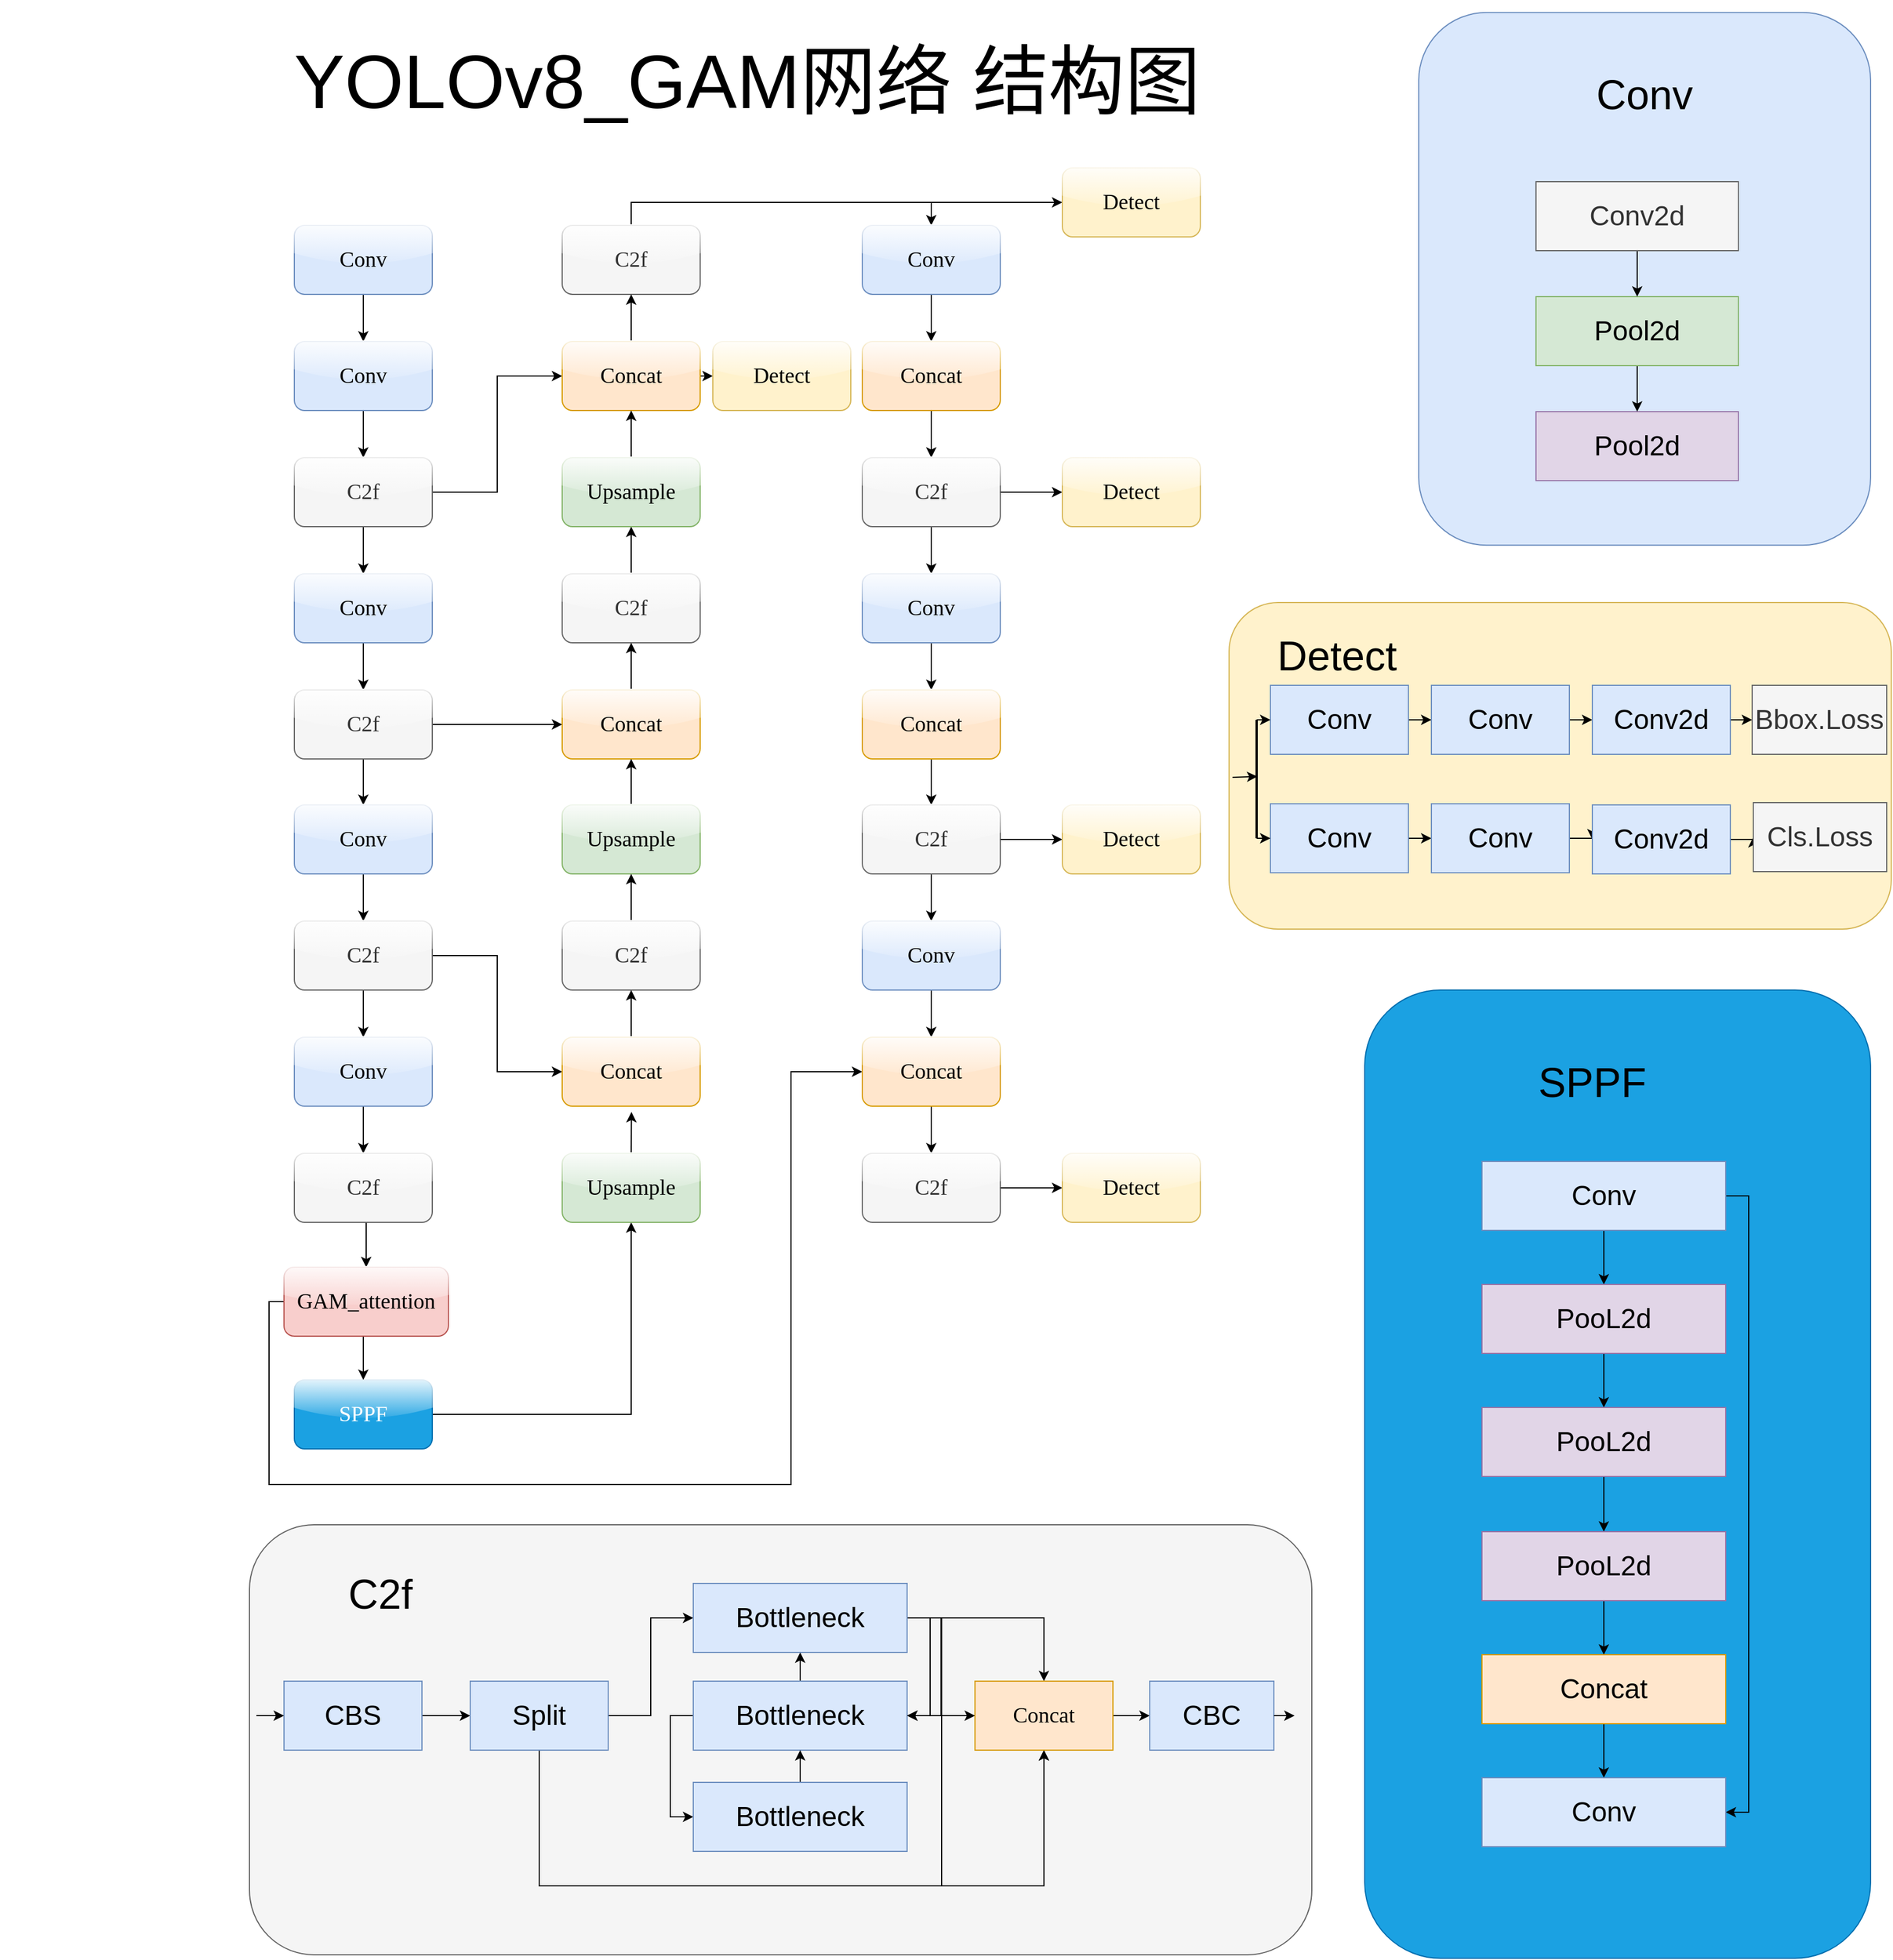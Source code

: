 <mxfile version="26.0.16">
  <diagram name="第 1 页" id="e7HlVfwk5nqW00gzPEb4">
    <mxGraphModel dx="1568" dy="2214" grid="0" gridSize="10" guides="1" tooltips="1" connect="1" arrows="1" fold="1" page="1" pageScale="1" pageWidth="3000" pageHeight="4000" math="0" shadow="0">
      <root>
        <mxCell id="0" />
        <mxCell id="1" parent="0" />
        <mxCell id="bVhOLgPDnl9ng7HYhSVx-61" style="edgeStyle=orthogonalEdgeStyle;rounded=0;orthogonalLoop=1;jettySize=auto;html=1;exitX=0.5;exitY=1;exitDx=0;exitDy=0;entryX=0.5;entryY=0;entryDx=0;entryDy=0;" parent="1" source="bVhOLgPDnl9ng7HYhSVx-1" target="bVhOLgPDnl9ng7HYhSVx-11" edge="1">
          <mxGeometry relative="1" as="geometry" />
        </mxCell>
        <mxCell id="bVhOLgPDnl9ng7HYhSVx-1" value="&lt;font face=&quot;Georgia&quot; style=&quot;font-size: 19px;&quot;&gt;Conv&lt;/font&gt;" style="rounded=1;whiteSpace=wrap;html=1;glass=1;fillColor=#dae8fc;strokeColor=#6c8ebf;" parent="1" vertex="1">
          <mxGeometry x="278" y="276" width="120" height="60" as="geometry" />
        </mxCell>
        <mxCell id="bVhOLgPDnl9ng7HYhSVx-62" style="edgeStyle=orthogonalEdgeStyle;rounded=0;orthogonalLoop=1;jettySize=auto;html=1;exitX=0.5;exitY=1;exitDx=0;exitDy=0;" parent="1" source="bVhOLgPDnl9ng7HYhSVx-11" target="bVhOLgPDnl9ng7HYhSVx-12" edge="1">
          <mxGeometry relative="1" as="geometry" />
        </mxCell>
        <mxCell id="bVhOLgPDnl9ng7HYhSVx-11" value="&lt;font face=&quot;Georgia&quot; style=&quot;font-size: 19px;&quot;&gt;Conv&lt;/font&gt;" style="rounded=1;whiteSpace=wrap;html=1;glass=1;fillColor=#dae8fc;strokeColor=#6c8ebf;" parent="1" vertex="1">
          <mxGeometry x="278" y="377" width="120" height="60" as="geometry" />
        </mxCell>
        <mxCell id="bVhOLgPDnl9ng7HYhSVx-63" style="edgeStyle=orthogonalEdgeStyle;rounded=0;orthogonalLoop=1;jettySize=auto;html=1;exitX=0.5;exitY=1;exitDx=0;exitDy=0;" parent="1" source="bVhOLgPDnl9ng7HYhSVx-12" target="bVhOLgPDnl9ng7HYhSVx-13" edge="1">
          <mxGeometry relative="1" as="geometry" />
        </mxCell>
        <mxCell id="bVhOLgPDnl9ng7HYhSVx-98" style="edgeStyle=orthogonalEdgeStyle;rounded=0;orthogonalLoop=1;jettySize=auto;html=1;exitX=1;exitY=0.5;exitDx=0;exitDy=0;entryX=0;entryY=0.5;entryDx=0;entryDy=0;" parent="1" source="bVhOLgPDnl9ng7HYhSVx-12" target="bVhOLgPDnl9ng7HYhSVx-40" edge="1">
          <mxGeometry relative="1" as="geometry" />
        </mxCell>
        <mxCell id="bVhOLgPDnl9ng7HYhSVx-12" value="&lt;font face=&quot;Verdana&quot;&gt;&lt;font style=&quot;font-size: 19px;&quot;&gt;C&lt;/font&gt;&lt;font style=&quot;font-size: 19px;&quot;&gt;2f&lt;/font&gt;&lt;/font&gt;" style="rounded=1;whiteSpace=wrap;html=1;glass=1;fillColor=#f5f5f5;fontColor=#333333;strokeColor=#666666;" parent="1" vertex="1">
          <mxGeometry x="278" y="478" width="120" height="60" as="geometry" />
        </mxCell>
        <mxCell id="bVhOLgPDnl9ng7HYhSVx-64" style="edgeStyle=orthogonalEdgeStyle;rounded=0;orthogonalLoop=1;jettySize=auto;html=1;exitX=0.5;exitY=1;exitDx=0;exitDy=0;" parent="1" source="bVhOLgPDnl9ng7HYhSVx-13" target="bVhOLgPDnl9ng7HYhSVx-14" edge="1">
          <mxGeometry relative="1" as="geometry" />
        </mxCell>
        <mxCell id="bVhOLgPDnl9ng7HYhSVx-13" value="&lt;font face=&quot;Georgia&quot; style=&quot;font-size: 19px;&quot;&gt;Conv&lt;/font&gt;" style="rounded=1;whiteSpace=wrap;html=1;glass=1;fillColor=#dae8fc;strokeColor=#6c8ebf;" parent="1" vertex="1">
          <mxGeometry x="278" y="579" width="120" height="60" as="geometry" />
        </mxCell>
        <mxCell id="bVhOLgPDnl9ng7HYhSVx-65" style="edgeStyle=orthogonalEdgeStyle;rounded=0;orthogonalLoop=1;jettySize=auto;html=1;exitX=0.5;exitY=1;exitDx=0;exitDy=0;entryX=0.5;entryY=0;entryDx=0;entryDy=0;" parent="1" source="bVhOLgPDnl9ng7HYhSVx-14" target="bVhOLgPDnl9ng7HYhSVx-15" edge="1">
          <mxGeometry relative="1" as="geometry" />
        </mxCell>
        <mxCell id="bVhOLgPDnl9ng7HYhSVx-97" style="edgeStyle=orthogonalEdgeStyle;rounded=0;orthogonalLoop=1;jettySize=auto;html=1;exitX=1;exitY=0.5;exitDx=0;exitDy=0;" parent="1" source="bVhOLgPDnl9ng7HYhSVx-14" target="bVhOLgPDnl9ng7HYhSVx-26" edge="1">
          <mxGeometry relative="1" as="geometry" />
        </mxCell>
        <mxCell id="bVhOLgPDnl9ng7HYhSVx-14" value="&lt;font face=&quot;Verdana&quot;&gt;&lt;font style=&quot;font-size: 19px;&quot;&gt;C&lt;/font&gt;&lt;font style=&quot;font-size: 19px;&quot;&gt;2f&lt;/font&gt;&lt;/font&gt;" style="rounded=1;whiteSpace=wrap;html=1;glass=1;fillColor=#f5f5f5;fontColor=#333333;strokeColor=#666666;" parent="1" vertex="1">
          <mxGeometry x="278" y="680" width="120" height="60" as="geometry" />
        </mxCell>
        <mxCell id="bVhOLgPDnl9ng7HYhSVx-66" style="edgeStyle=orthogonalEdgeStyle;rounded=0;orthogonalLoop=1;jettySize=auto;html=1;exitX=0.5;exitY=1;exitDx=0;exitDy=0;entryX=0.5;entryY=0;entryDx=0;entryDy=0;" parent="1" source="bVhOLgPDnl9ng7HYhSVx-15" target="bVhOLgPDnl9ng7HYhSVx-17" edge="1">
          <mxGeometry relative="1" as="geometry" />
        </mxCell>
        <mxCell id="bVhOLgPDnl9ng7HYhSVx-15" value="&lt;font face=&quot;Georgia&quot; style=&quot;font-size: 19px;&quot;&gt;Conv&lt;/font&gt;" style="rounded=1;whiteSpace=wrap;html=1;glass=1;fillColor=#dae8fc;strokeColor=#6c8ebf;" parent="1" vertex="1">
          <mxGeometry x="278" y="780" width="120" height="60" as="geometry" />
        </mxCell>
        <mxCell id="bVhOLgPDnl9ng7HYhSVx-67" style="edgeStyle=orthogonalEdgeStyle;rounded=0;orthogonalLoop=1;jettySize=auto;html=1;exitX=0.5;exitY=1;exitDx=0;exitDy=0;entryX=0.5;entryY=0;entryDx=0;entryDy=0;" parent="1" source="bVhOLgPDnl9ng7HYhSVx-17" target="bVhOLgPDnl9ng7HYhSVx-18" edge="1">
          <mxGeometry relative="1" as="geometry" />
        </mxCell>
        <mxCell id="bVhOLgPDnl9ng7HYhSVx-96" style="edgeStyle=orthogonalEdgeStyle;rounded=0;orthogonalLoop=1;jettySize=auto;html=1;exitX=1;exitY=0.5;exitDx=0;exitDy=0;entryX=0;entryY=0.5;entryDx=0;entryDy=0;" parent="1" source="bVhOLgPDnl9ng7HYhSVx-17" target="bVhOLgPDnl9ng7HYhSVx-34" edge="1">
          <mxGeometry relative="1" as="geometry" />
        </mxCell>
        <mxCell id="bVhOLgPDnl9ng7HYhSVx-17" value="&lt;font face=&quot;Verdana&quot;&gt;&lt;font style=&quot;font-size: 19px;&quot;&gt;C&lt;/font&gt;&lt;font style=&quot;font-size: 19px;&quot;&gt;2f&lt;/font&gt;&lt;/font&gt;" style="rounded=1;whiteSpace=wrap;html=1;glass=1;fillColor=#f5f5f5;fontColor=#333333;strokeColor=#666666;" parent="1" vertex="1">
          <mxGeometry x="278" y="881" width="120" height="60" as="geometry" />
        </mxCell>
        <mxCell id="bVhOLgPDnl9ng7HYhSVx-68" style="edgeStyle=orthogonalEdgeStyle;rounded=0;orthogonalLoop=1;jettySize=auto;html=1;exitX=0.5;exitY=1;exitDx=0;exitDy=0;" parent="1" source="bVhOLgPDnl9ng7HYhSVx-18" target="bVhOLgPDnl9ng7HYhSVx-19" edge="1">
          <mxGeometry relative="1" as="geometry" />
        </mxCell>
        <mxCell id="bVhOLgPDnl9ng7HYhSVx-18" value="&lt;font face=&quot;Georgia&quot; style=&quot;font-size: 19px;&quot;&gt;Conv&lt;/font&gt;" style="rounded=1;whiteSpace=wrap;html=1;glass=1;fillColor=#dae8fc;strokeColor=#6c8ebf;" parent="1" vertex="1">
          <mxGeometry x="278" y="982" width="120" height="60" as="geometry" />
        </mxCell>
        <mxCell id="bVhOLgPDnl9ng7HYhSVx-69" style="edgeStyle=orthogonalEdgeStyle;rounded=0;orthogonalLoop=1;jettySize=auto;html=1;exitX=0.5;exitY=1;exitDx=0;exitDy=0;entryX=0.5;entryY=0;entryDx=0;entryDy=0;" parent="1" source="bVhOLgPDnl9ng7HYhSVx-19" target="bVhOLgPDnl9ng7HYhSVx-24" edge="1">
          <mxGeometry relative="1" as="geometry" />
        </mxCell>
        <mxCell id="bVhOLgPDnl9ng7HYhSVx-19" value="&lt;font face=&quot;Verdana&quot;&gt;&lt;font style=&quot;font-size: 19px;&quot;&gt;C&lt;/font&gt;&lt;font style=&quot;font-size: 19px;&quot;&gt;2f&lt;/font&gt;&lt;/font&gt;" style="rounded=1;whiteSpace=wrap;html=1;glass=1;fillColor=#f5f5f5;fontColor=#333333;strokeColor=#666666;" parent="1" vertex="1">
          <mxGeometry x="278" y="1083" width="120" height="60" as="geometry" />
        </mxCell>
        <mxCell id="bVhOLgPDnl9ng7HYhSVx-107" style="edgeStyle=orthogonalEdgeStyle;rounded=0;orthogonalLoop=1;jettySize=auto;html=1;exitX=1;exitY=0.5;exitDx=0;exitDy=0;entryX=0.5;entryY=1;entryDx=0;entryDy=0;" parent="1" source="bVhOLgPDnl9ng7HYhSVx-22" target="bVhOLgPDnl9ng7HYhSVx-35" edge="1">
          <mxGeometry relative="1" as="geometry" />
        </mxCell>
        <mxCell id="bVhOLgPDnl9ng7HYhSVx-22" value="&lt;font face=&quot;Verdana&quot;&gt;&lt;span style=&quot;font-size: 19px;&quot;&gt;SPPF&lt;/span&gt;&lt;/font&gt;" style="rounded=1;whiteSpace=wrap;html=1;glass=1;fillColor=#1ba1e2;fontColor=#ffffff;strokeColor=#006EAF;" parent="1" vertex="1">
          <mxGeometry x="278" y="1280" width="120" height="60" as="geometry" />
        </mxCell>
        <mxCell id="bVhOLgPDnl9ng7HYhSVx-70" style="edgeStyle=orthogonalEdgeStyle;rounded=0;orthogonalLoop=1;jettySize=auto;html=1;exitX=0.5;exitY=1;exitDx=0;exitDy=0;entryX=0.5;entryY=0;entryDx=0;entryDy=0;" parent="1" source="bVhOLgPDnl9ng7HYhSVx-24" target="bVhOLgPDnl9ng7HYhSVx-22" edge="1">
          <mxGeometry relative="1" as="geometry" />
        </mxCell>
        <mxCell id="JF-655ieB3_sF5FmuAqK-5" style="edgeStyle=orthogonalEdgeStyle;rounded=0;orthogonalLoop=1;jettySize=auto;html=1;exitX=0;exitY=0.5;exitDx=0;exitDy=0;entryX=0;entryY=0.5;entryDx=0;entryDy=0;" edge="1" parent="1" source="bVhOLgPDnl9ng7HYhSVx-24" target="bVhOLgPDnl9ng7HYhSVx-53">
          <mxGeometry relative="1" as="geometry">
            <Array as="points">
              <mxPoint x="256" y="1212" />
              <mxPoint x="256" y="1371" />
              <mxPoint x="710" y="1371" />
              <mxPoint x="710" y="1012" />
            </Array>
          </mxGeometry>
        </mxCell>
        <mxCell id="bVhOLgPDnl9ng7HYhSVx-24" value="&lt;font face=&quot;Verdana&quot;&gt;&lt;span style=&quot;font-size: 19px;&quot;&gt;GAM_attention&lt;/span&gt;&lt;/font&gt;" style="rounded=1;whiteSpace=wrap;html=1;glass=1;fillColor=#f8cecc;strokeColor=#b85450;" parent="1" vertex="1">
          <mxGeometry x="269" y="1182" width="143" height="60" as="geometry" />
        </mxCell>
        <mxCell id="bVhOLgPDnl9ng7HYhSVx-76" style="edgeStyle=orthogonalEdgeStyle;rounded=0;orthogonalLoop=1;jettySize=auto;html=1;exitX=0.5;exitY=0;exitDx=0;exitDy=0;" parent="1" source="bVhOLgPDnl9ng7HYhSVx-25" target="bVhOLgPDnl9ng7HYhSVx-41" edge="1">
          <mxGeometry relative="1" as="geometry" />
        </mxCell>
        <mxCell id="bVhOLgPDnl9ng7HYhSVx-25" value="&lt;font face=&quot;Verdana&quot;&gt;&lt;font style=&quot;font-size: 19px;&quot;&gt;C&lt;/font&gt;&lt;font style=&quot;font-size: 19px;&quot;&gt;2f&lt;/font&gt;&lt;/font&gt;" style="rounded=1;whiteSpace=wrap;html=1;glass=1;fillColor=#f5f5f5;fontColor=#333333;strokeColor=#666666;flipH=1;" parent="1" vertex="1">
          <mxGeometry x="511" y="579" width="120" height="60" as="geometry" />
        </mxCell>
        <mxCell id="bVhOLgPDnl9ng7HYhSVx-75" style="edgeStyle=orthogonalEdgeStyle;rounded=0;orthogonalLoop=1;jettySize=auto;html=1;exitX=0.5;exitY=0;exitDx=0;exitDy=0;entryX=0.5;entryY=1;entryDx=0;entryDy=0;" parent="1" source="bVhOLgPDnl9ng7HYhSVx-26" target="bVhOLgPDnl9ng7HYhSVx-25" edge="1">
          <mxGeometry relative="1" as="geometry" />
        </mxCell>
        <mxCell id="bVhOLgPDnl9ng7HYhSVx-26" value="&lt;font face=&quot;Verdana&quot;&gt;&lt;span style=&quot;font-size: 19px;&quot;&gt;Concat&lt;/span&gt;&lt;/font&gt;" style="rounded=1;whiteSpace=wrap;html=1;glass=1;fillColor=#ffe6cc;strokeColor=#d79b00;flipH=1;" parent="1" vertex="1">
          <mxGeometry x="511" y="680" width="120" height="60" as="geometry" />
        </mxCell>
        <mxCell id="bVhOLgPDnl9ng7HYhSVx-74" style="edgeStyle=orthogonalEdgeStyle;rounded=0;orthogonalLoop=1;jettySize=auto;html=1;exitX=0.5;exitY=0;exitDx=0;exitDy=0;entryX=0.5;entryY=1;entryDx=0;entryDy=0;" parent="1" source="bVhOLgPDnl9ng7HYhSVx-32" target="bVhOLgPDnl9ng7HYhSVx-26" edge="1">
          <mxGeometry relative="1" as="geometry" />
        </mxCell>
        <mxCell id="bVhOLgPDnl9ng7HYhSVx-32" value="&lt;font face=&quot;Verdana&quot;&gt;&lt;span style=&quot;font-size: 19px;&quot;&gt;Upsample&lt;/span&gt;&lt;/font&gt;" style="rounded=1;whiteSpace=wrap;html=1;glass=1;fillColor=#d5e8d4;strokeColor=#82b366;flipH=1;" parent="1" vertex="1">
          <mxGeometry x="511" y="780" width="120" height="60" as="geometry" />
        </mxCell>
        <mxCell id="bVhOLgPDnl9ng7HYhSVx-73" style="edgeStyle=orthogonalEdgeStyle;rounded=0;orthogonalLoop=1;jettySize=auto;html=1;exitX=0.5;exitY=0;exitDx=0;exitDy=0;entryX=0.5;entryY=1;entryDx=0;entryDy=0;" parent="1" source="bVhOLgPDnl9ng7HYhSVx-33" target="bVhOLgPDnl9ng7HYhSVx-32" edge="1">
          <mxGeometry relative="1" as="geometry" />
        </mxCell>
        <mxCell id="bVhOLgPDnl9ng7HYhSVx-33" value="&lt;font face=&quot;Verdana&quot;&gt;&lt;font style=&quot;font-size: 19px;&quot;&gt;C&lt;/font&gt;&lt;font style=&quot;font-size: 19px;&quot;&gt;2f&lt;/font&gt;&lt;/font&gt;" style="rounded=1;whiteSpace=wrap;html=1;glass=1;fillColor=#f5f5f5;fontColor=#333333;strokeColor=#666666;flipH=1;" parent="1" vertex="1">
          <mxGeometry x="511" y="881" width="120" height="60" as="geometry" />
        </mxCell>
        <mxCell id="bVhOLgPDnl9ng7HYhSVx-72" style="edgeStyle=orthogonalEdgeStyle;rounded=0;orthogonalLoop=1;jettySize=auto;html=1;exitX=0.5;exitY=0;exitDx=0;exitDy=0;entryX=0.5;entryY=1;entryDx=0;entryDy=0;" parent="1" source="bVhOLgPDnl9ng7HYhSVx-34" target="bVhOLgPDnl9ng7HYhSVx-33" edge="1">
          <mxGeometry relative="1" as="geometry" />
        </mxCell>
        <mxCell id="bVhOLgPDnl9ng7HYhSVx-34" value="&lt;font face=&quot;Verdana&quot;&gt;&lt;span style=&quot;font-size: 19px;&quot;&gt;Concat&lt;/span&gt;&lt;/font&gt;" style="rounded=1;whiteSpace=wrap;html=1;glass=1;fillColor=#ffe6cc;strokeColor=#d79b00;flipH=1;" parent="1" vertex="1">
          <mxGeometry x="511" y="982" width="120" height="60" as="geometry" />
        </mxCell>
        <mxCell id="bVhOLgPDnl9ng7HYhSVx-71" style="edgeStyle=orthogonalEdgeStyle;rounded=0;orthogonalLoop=1;jettySize=auto;html=1;exitX=0.5;exitY=0;exitDx=0;exitDy=0;" parent="1" source="bVhOLgPDnl9ng7HYhSVx-35" edge="1">
          <mxGeometry relative="1" as="geometry">
            <mxPoint x="571.25" y="1047" as="targetPoint" />
          </mxGeometry>
        </mxCell>
        <mxCell id="bVhOLgPDnl9ng7HYhSVx-35" value="&lt;font face=&quot;Verdana&quot;&gt;&lt;span style=&quot;font-size: 19px;&quot;&gt;Upsample&lt;/span&gt;&lt;/font&gt;" style="rounded=1;whiteSpace=wrap;html=1;glass=1;fillColor=#d5e8d4;strokeColor=#82b366;flipH=1;" parent="1" vertex="1">
          <mxGeometry x="511" y="1083" width="120" height="60" as="geometry" />
        </mxCell>
        <mxCell id="bVhOLgPDnl9ng7HYhSVx-92" style="edgeStyle=orthogonalEdgeStyle;rounded=0;orthogonalLoop=1;jettySize=auto;html=1;exitX=0.5;exitY=0;exitDx=0;exitDy=0;entryX=0.5;entryY=0;entryDx=0;entryDy=0;" parent="1" source="bVhOLgPDnl9ng7HYhSVx-39" target="bVhOLgPDnl9ng7HYhSVx-46" edge="1">
          <mxGeometry relative="1" as="geometry" />
        </mxCell>
        <mxCell id="bVhOLgPDnl9ng7HYhSVx-137" style="edgeStyle=orthogonalEdgeStyle;rounded=0;orthogonalLoop=1;jettySize=auto;html=1;exitX=0.5;exitY=0;exitDx=0;exitDy=0;entryX=0;entryY=0.5;entryDx=0;entryDy=0;" parent="1" source="bVhOLgPDnl9ng7HYhSVx-39" target="bVhOLgPDnl9ng7HYhSVx-136" edge="1">
          <mxGeometry relative="1" as="geometry" />
        </mxCell>
        <mxCell id="bVhOLgPDnl9ng7HYhSVx-39" value="&lt;font face=&quot;Verdana&quot;&gt;&lt;font style=&quot;font-size: 19px;&quot;&gt;C&lt;/font&gt;&lt;font style=&quot;font-size: 19px;&quot;&gt;2f&lt;/font&gt;&lt;/font&gt;" style="rounded=1;whiteSpace=wrap;html=1;glass=1;fillColor=#f5f5f5;fontColor=#333333;strokeColor=#666666;flipH=1;" parent="1" vertex="1">
          <mxGeometry x="511" y="276" width="120" height="60" as="geometry" />
        </mxCell>
        <mxCell id="bVhOLgPDnl9ng7HYhSVx-78" style="edgeStyle=orthogonalEdgeStyle;rounded=0;orthogonalLoop=1;jettySize=auto;html=1;exitX=0.5;exitY=0;exitDx=0;exitDy=0;entryX=0.5;entryY=1;entryDx=0;entryDy=0;" parent="1" source="bVhOLgPDnl9ng7HYhSVx-40" target="bVhOLgPDnl9ng7HYhSVx-39" edge="1">
          <mxGeometry relative="1" as="geometry" />
        </mxCell>
        <mxCell id="bVhOLgPDnl9ng7HYhSVx-129" style="edgeStyle=orthogonalEdgeStyle;rounded=0;orthogonalLoop=1;jettySize=auto;html=1;exitX=1;exitY=0.5;exitDx=0;exitDy=0;entryX=0;entryY=0.5;entryDx=0;entryDy=0;" parent="1" source="bVhOLgPDnl9ng7HYhSVx-40" target="bVhOLgPDnl9ng7HYhSVx-125" edge="1">
          <mxGeometry relative="1" as="geometry" />
        </mxCell>
        <mxCell id="bVhOLgPDnl9ng7HYhSVx-40" value="&lt;font face=&quot;Verdana&quot;&gt;&lt;span style=&quot;font-size: 19px;&quot;&gt;Concat&lt;/span&gt;&lt;/font&gt;" style="rounded=1;whiteSpace=wrap;html=1;glass=1;fillColor=#ffe6cc;strokeColor=#d79b00;flipH=1;" parent="1" vertex="1">
          <mxGeometry x="511" y="377" width="120" height="60" as="geometry" />
        </mxCell>
        <mxCell id="bVhOLgPDnl9ng7HYhSVx-77" style="edgeStyle=orthogonalEdgeStyle;rounded=0;orthogonalLoop=1;jettySize=auto;html=1;exitX=0.5;exitY=0;exitDx=0;exitDy=0;entryX=0.5;entryY=1;entryDx=0;entryDy=0;" parent="1" source="bVhOLgPDnl9ng7HYhSVx-41" target="bVhOLgPDnl9ng7HYhSVx-40" edge="1">
          <mxGeometry relative="1" as="geometry" />
        </mxCell>
        <mxCell id="bVhOLgPDnl9ng7HYhSVx-41" value="&lt;font face=&quot;Verdana&quot;&gt;&lt;span style=&quot;font-size: 19px;&quot;&gt;Upsample&lt;/span&gt;&lt;/font&gt;" style="rounded=1;whiteSpace=wrap;html=1;glass=1;fillColor=#d5e8d4;strokeColor=#82b366;flipH=1;" parent="1" vertex="1">
          <mxGeometry x="511" y="478" width="120" height="60" as="geometry" />
        </mxCell>
        <mxCell id="bVhOLgPDnl9ng7HYhSVx-79" style="edgeStyle=orthogonalEdgeStyle;rounded=0;orthogonalLoop=1;jettySize=auto;html=1;exitX=0.5;exitY=1;exitDx=0;exitDy=0;entryX=0.5;entryY=0;entryDx=0;entryDy=0;" parent="1" source="bVhOLgPDnl9ng7HYhSVx-46" target="bVhOLgPDnl9ng7HYhSVx-47" edge="1">
          <mxGeometry relative="1" as="geometry" />
        </mxCell>
        <mxCell id="bVhOLgPDnl9ng7HYhSVx-46" value="&lt;font face=&quot;Georgia&quot; style=&quot;font-size: 19px;&quot;&gt;Conv&lt;/font&gt;" style="rounded=1;whiteSpace=wrap;html=1;glass=1;fillColor=#dae8fc;strokeColor=#6c8ebf;" parent="1" vertex="1">
          <mxGeometry x="772" y="276" width="120" height="60" as="geometry" />
        </mxCell>
        <mxCell id="bVhOLgPDnl9ng7HYhSVx-80" style="edgeStyle=orthogonalEdgeStyle;rounded=0;orthogonalLoop=1;jettySize=auto;html=1;exitX=0.5;exitY=1;exitDx=0;exitDy=0;entryX=0.5;entryY=0;entryDx=0;entryDy=0;" parent="1" source="bVhOLgPDnl9ng7HYhSVx-47" target="bVhOLgPDnl9ng7HYhSVx-48" edge="1">
          <mxGeometry relative="1" as="geometry" />
        </mxCell>
        <mxCell id="bVhOLgPDnl9ng7HYhSVx-47" value="&lt;font face=&quot;Verdana&quot;&gt;&lt;span style=&quot;font-size: 19px;&quot;&gt;Concat&lt;/span&gt;&lt;/font&gt;" style="rounded=1;whiteSpace=wrap;html=1;glass=1;fillColor=#ffe6cc;strokeColor=#d79b00;" parent="1" vertex="1">
          <mxGeometry x="772" y="377" width="120" height="60" as="geometry" />
        </mxCell>
        <mxCell id="bVhOLgPDnl9ng7HYhSVx-81" style="edgeStyle=orthogonalEdgeStyle;rounded=0;orthogonalLoop=1;jettySize=auto;html=1;exitX=0.5;exitY=1;exitDx=0;exitDy=0;entryX=0.5;entryY=0;entryDx=0;entryDy=0;" parent="1" source="bVhOLgPDnl9ng7HYhSVx-48" target="bVhOLgPDnl9ng7HYhSVx-49" edge="1">
          <mxGeometry relative="1" as="geometry" />
        </mxCell>
        <mxCell id="bVhOLgPDnl9ng7HYhSVx-130" style="edgeStyle=orthogonalEdgeStyle;rounded=0;orthogonalLoop=1;jettySize=auto;html=1;exitX=1;exitY=0.5;exitDx=0;exitDy=0;entryX=0;entryY=0.5;entryDx=0;entryDy=0;" parent="1" source="bVhOLgPDnl9ng7HYhSVx-48" target="bVhOLgPDnl9ng7HYhSVx-126" edge="1">
          <mxGeometry relative="1" as="geometry" />
        </mxCell>
        <mxCell id="bVhOLgPDnl9ng7HYhSVx-48" value="&lt;font face=&quot;Verdana&quot;&gt;&lt;font style=&quot;font-size: 19px;&quot;&gt;C&lt;/font&gt;&lt;font style=&quot;font-size: 19px;&quot;&gt;2f&lt;/font&gt;&lt;/font&gt;" style="rounded=1;whiteSpace=wrap;html=1;glass=1;fillColor=#f5f5f5;fontColor=#333333;strokeColor=#666666;" parent="1" vertex="1">
          <mxGeometry x="772" y="478" width="120" height="60" as="geometry" />
        </mxCell>
        <mxCell id="bVhOLgPDnl9ng7HYhSVx-82" style="edgeStyle=orthogonalEdgeStyle;rounded=0;orthogonalLoop=1;jettySize=auto;html=1;exitX=0.5;exitY=1;exitDx=0;exitDy=0;entryX=0.5;entryY=0;entryDx=0;entryDy=0;" parent="1" source="bVhOLgPDnl9ng7HYhSVx-49" target="bVhOLgPDnl9ng7HYhSVx-50" edge="1">
          <mxGeometry relative="1" as="geometry" />
        </mxCell>
        <mxCell id="bVhOLgPDnl9ng7HYhSVx-49" value="&lt;font face=&quot;Georgia&quot; style=&quot;font-size: 19px;&quot;&gt;Conv&lt;/font&gt;" style="rounded=1;whiteSpace=wrap;html=1;glass=1;fillColor=#dae8fc;strokeColor=#6c8ebf;" parent="1" vertex="1">
          <mxGeometry x="772" y="579" width="120" height="60" as="geometry" />
        </mxCell>
        <mxCell id="bVhOLgPDnl9ng7HYhSVx-83" style="edgeStyle=orthogonalEdgeStyle;rounded=0;orthogonalLoop=1;jettySize=auto;html=1;exitX=0.5;exitY=1;exitDx=0;exitDy=0;entryX=0.5;entryY=0;entryDx=0;entryDy=0;" parent="1" source="bVhOLgPDnl9ng7HYhSVx-50" target="bVhOLgPDnl9ng7HYhSVx-51" edge="1">
          <mxGeometry relative="1" as="geometry" />
        </mxCell>
        <mxCell id="bVhOLgPDnl9ng7HYhSVx-50" value="&lt;font face=&quot;Verdana&quot;&gt;&lt;span style=&quot;font-size: 19px;&quot;&gt;Concat&lt;/span&gt;&lt;/font&gt;" style="rounded=1;whiteSpace=wrap;html=1;glass=1;fillColor=#ffe6cc;strokeColor=#d79b00;" parent="1" vertex="1">
          <mxGeometry x="772" y="680" width="120" height="60" as="geometry" />
        </mxCell>
        <mxCell id="bVhOLgPDnl9ng7HYhSVx-84" style="edgeStyle=orthogonalEdgeStyle;rounded=0;orthogonalLoop=1;jettySize=auto;html=1;exitX=0.5;exitY=1;exitDx=0;exitDy=0;entryX=0.5;entryY=0;entryDx=0;entryDy=0;" parent="1" source="bVhOLgPDnl9ng7HYhSVx-51" target="bVhOLgPDnl9ng7HYhSVx-52" edge="1">
          <mxGeometry relative="1" as="geometry" />
        </mxCell>
        <mxCell id="bVhOLgPDnl9ng7HYhSVx-131" style="edgeStyle=orthogonalEdgeStyle;rounded=0;orthogonalLoop=1;jettySize=auto;html=1;exitX=1;exitY=0.5;exitDx=0;exitDy=0;entryX=0;entryY=0.5;entryDx=0;entryDy=0;" parent="1" source="bVhOLgPDnl9ng7HYhSVx-51" target="bVhOLgPDnl9ng7HYhSVx-127" edge="1">
          <mxGeometry relative="1" as="geometry" />
        </mxCell>
        <mxCell id="bVhOLgPDnl9ng7HYhSVx-51" value="&lt;font face=&quot;Verdana&quot;&gt;&lt;font style=&quot;font-size: 19px;&quot;&gt;C&lt;/font&gt;&lt;font style=&quot;font-size: 19px;&quot;&gt;2f&lt;/font&gt;&lt;/font&gt;" style="rounded=1;whiteSpace=wrap;html=1;glass=1;fillColor=#f5f5f5;fontColor=#333333;strokeColor=#666666;" parent="1" vertex="1">
          <mxGeometry x="772" y="780" width="120" height="60" as="geometry" />
        </mxCell>
        <mxCell id="bVhOLgPDnl9ng7HYhSVx-85" style="edgeStyle=orthogonalEdgeStyle;rounded=0;orthogonalLoop=1;jettySize=auto;html=1;exitX=0.5;exitY=1;exitDx=0;exitDy=0;entryX=0.5;entryY=0;entryDx=0;entryDy=0;" parent="1" source="bVhOLgPDnl9ng7HYhSVx-52" target="bVhOLgPDnl9ng7HYhSVx-53" edge="1">
          <mxGeometry relative="1" as="geometry" />
        </mxCell>
        <mxCell id="bVhOLgPDnl9ng7HYhSVx-52" value="&lt;font face=&quot;Georgia&quot; style=&quot;font-size: 19px;&quot;&gt;Conv&lt;/font&gt;" style="rounded=1;whiteSpace=wrap;html=1;glass=1;fillColor=#dae8fc;strokeColor=#6c8ebf;" parent="1" vertex="1">
          <mxGeometry x="772" y="881" width="120" height="60" as="geometry" />
        </mxCell>
        <mxCell id="bVhOLgPDnl9ng7HYhSVx-86" style="edgeStyle=orthogonalEdgeStyle;rounded=0;orthogonalLoop=1;jettySize=auto;html=1;exitX=0.5;exitY=1;exitDx=0;exitDy=0;entryX=0.5;entryY=0;entryDx=0;entryDy=0;" parent="1" source="bVhOLgPDnl9ng7HYhSVx-53" target="bVhOLgPDnl9ng7HYhSVx-54" edge="1">
          <mxGeometry relative="1" as="geometry" />
        </mxCell>
        <mxCell id="bVhOLgPDnl9ng7HYhSVx-53" value="&lt;font face=&quot;Verdana&quot;&gt;&lt;span style=&quot;font-size: 19px;&quot;&gt;Concat&lt;/span&gt;&lt;/font&gt;" style="rounded=1;whiteSpace=wrap;html=1;glass=1;fillColor=#ffe6cc;strokeColor=#d79b00;" parent="1" vertex="1">
          <mxGeometry x="772" y="982" width="120" height="60" as="geometry" />
        </mxCell>
        <mxCell id="bVhOLgPDnl9ng7HYhSVx-132" style="edgeStyle=orthogonalEdgeStyle;rounded=0;orthogonalLoop=1;jettySize=auto;html=1;exitX=1;exitY=0.5;exitDx=0;exitDy=0;entryX=0;entryY=0.5;entryDx=0;entryDy=0;" parent="1" source="bVhOLgPDnl9ng7HYhSVx-54" target="bVhOLgPDnl9ng7HYhSVx-128" edge="1">
          <mxGeometry relative="1" as="geometry" />
        </mxCell>
        <mxCell id="bVhOLgPDnl9ng7HYhSVx-54" value="&lt;font face=&quot;Verdana&quot;&gt;&lt;font style=&quot;font-size: 19px;&quot;&gt;C&lt;/font&gt;&lt;font style=&quot;font-size: 19px;&quot;&gt;2f&lt;/font&gt;&lt;/font&gt;" style="rounded=1;whiteSpace=wrap;html=1;glass=1;fillColor=#f5f5f5;fontColor=#333333;strokeColor=#666666;" parent="1" vertex="1">
          <mxGeometry x="772" y="1083" width="120" height="60" as="geometry" />
        </mxCell>
        <mxCell id="bVhOLgPDnl9ng7HYhSVx-125" value="&lt;font face=&quot;Georgia&quot;&gt;&lt;span style=&quot;font-size: 19px;&quot;&gt;Detect&lt;/span&gt;&lt;/font&gt;" style="rounded=1;whiteSpace=wrap;html=1;glass=1;fillColor=#fff2cc;strokeColor=#d6b656;" parent="1" vertex="1">
          <mxGeometry x="642.0" y="377" width="120" height="60" as="geometry" />
        </mxCell>
        <mxCell id="bVhOLgPDnl9ng7HYhSVx-126" value="&lt;font face=&quot;Georgia&quot;&gt;&lt;span style=&quot;font-size: 19px;&quot;&gt;Detect&lt;/span&gt;&lt;/font&gt;" style="rounded=1;whiteSpace=wrap;html=1;glass=1;fillColor=#fff2cc;strokeColor=#d6b656;" parent="1" vertex="1">
          <mxGeometry x="946.0" y="478" width="120" height="60" as="geometry" />
        </mxCell>
        <mxCell id="bVhOLgPDnl9ng7HYhSVx-127" value="&lt;font face=&quot;Georgia&quot;&gt;&lt;span style=&quot;font-size: 19px;&quot;&gt;Detect&lt;/span&gt;&lt;/font&gt;" style="rounded=1;whiteSpace=wrap;html=1;glass=1;fillColor=#fff2cc;strokeColor=#d6b656;" parent="1" vertex="1">
          <mxGeometry x="946.0" y="780" width="120" height="60" as="geometry" />
        </mxCell>
        <mxCell id="bVhOLgPDnl9ng7HYhSVx-128" value="&lt;font face=&quot;Georgia&quot;&gt;&lt;span style=&quot;font-size: 19px;&quot;&gt;Detect&lt;/span&gt;&lt;/font&gt;" style="rounded=1;whiteSpace=wrap;html=1;glass=1;fillColor=#fff2cc;strokeColor=#d6b656;" parent="1" vertex="1">
          <mxGeometry x="946.0" y="1083" width="120" height="60" as="geometry" />
        </mxCell>
        <mxCell id="bVhOLgPDnl9ng7HYhSVx-136" value="&lt;font face=&quot;Georgia&quot;&gt;&lt;span style=&quot;font-size: 19px;&quot;&gt;Detect&lt;/span&gt;&lt;/font&gt;" style="rounded=1;whiteSpace=wrap;html=1;glass=1;fillColor=#fff2cc;strokeColor=#d6b656;" parent="1" vertex="1">
          <mxGeometry x="946.0" y="226" width="120" height="60" as="geometry" />
        </mxCell>
        <mxCell id="bVhOLgPDnl9ng7HYhSVx-139" value="" style="rounded=1;whiteSpace=wrap;html=1;fillColor=#f5f5f5;fontColor=#333333;strokeColor=#666666;" parent="1" vertex="1">
          <mxGeometry x="239" y="1406" width="924" height="374" as="geometry" />
        </mxCell>
        <mxCell id="bVhOLgPDnl9ng7HYhSVx-151" style="edgeStyle=orthogonalEdgeStyle;rounded=0;orthogonalLoop=1;jettySize=auto;html=1;exitX=1;exitY=0.5;exitDx=0;exitDy=0;entryX=0;entryY=0.5;entryDx=0;entryDy=0;" parent="1" source="bVhOLgPDnl9ng7HYhSVx-140" target="bVhOLgPDnl9ng7HYhSVx-141" edge="1">
          <mxGeometry relative="1" as="geometry" />
        </mxCell>
        <mxCell id="bVhOLgPDnl9ng7HYhSVx-140" value="&lt;font style=&quot;font-size: 24px;&quot;&gt;CBS&lt;/font&gt;" style="rounded=0;whiteSpace=wrap;html=1;fillColor=#dae8fc;strokeColor=#6c8ebf;" parent="1" vertex="1">
          <mxGeometry x="269" y="1542" width="120" height="60" as="geometry" />
        </mxCell>
        <mxCell id="bVhOLgPDnl9ng7HYhSVx-152" style="edgeStyle=orthogonalEdgeStyle;rounded=0;orthogonalLoop=1;jettySize=auto;html=1;exitX=0.5;exitY=1;exitDx=0;exitDy=0;entryX=0.5;entryY=1;entryDx=0;entryDy=0;" parent="1" source="bVhOLgPDnl9ng7HYhSVx-141" target="bVhOLgPDnl9ng7HYhSVx-147" edge="1">
          <mxGeometry relative="1" as="geometry">
            <Array as="points">
              <mxPoint x="491" y="1720" />
              <mxPoint x="930" y="1720" />
            </Array>
          </mxGeometry>
        </mxCell>
        <mxCell id="bVhOLgPDnl9ng7HYhSVx-154" style="edgeStyle=orthogonalEdgeStyle;rounded=0;orthogonalLoop=1;jettySize=auto;html=1;exitX=1;exitY=0.5;exitDx=0;exitDy=0;entryX=0;entryY=0.5;entryDx=0;entryDy=0;" parent="1" source="bVhOLgPDnl9ng7HYhSVx-141" target="bVhOLgPDnl9ng7HYhSVx-143" edge="1">
          <mxGeometry relative="1" as="geometry" />
        </mxCell>
        <mxCell id="bVhOLgPDnl9ng7HYhSVx-141" value="&lt;font style=&quot;font-size: 24px;&quot;&gt;Split&lt;/font&gt;" style="rounded=0;whiteSpace=wrap;html=1;fillColor=#dae8fc;strokeColor=#6c8ebf;" parent="1" vertex="1">
          <mxGeometry x="431" y="1542" width="120" height="60" as="geometry" />
        </mxCell>
        <mxCell id="bVhOLgPDnl9ng7HYhSVx-155" style="edgeStyle=orthogonalEdgeStyle;rounded=0;orthogonalLoop=1;jettySize=auto;html=1;exitX=0.5;exitY=0;exitDx=0;exitDy=0;entryX=0.5;entryY=1;entryDx=0;entryDy=0;" parent="1" source="bVhOLgPDnl9ng7HYhSVx-142" target="bVhOLgPDnl9ng7HYhSVx-143" edge="1">
          <mxGeometry relative="1" as="geometry" />
        </mxCell>
        <mxCell id="bVhOLgPDnl9ng7HYhSVx-157" style="edgeStyle=orthogonalEdgeStyle;rounded=0;orthogonalLoop=1;jettySize=auto;html=1;exitX=0;exitY=0.5;exitDx=0;exitDy=0;entryX=0;entryY=0.5;entryDx=0;entryDy=0;" parent="1" source="bVhOLgPDnl9ng7HYhSVx-142" target="bVhOLgPDnl9ng7HYhSVx-146" edge="1">
          <mxGeometry relative="1" as="geometry" />
        </mxCell>
        <mxCell id="bVhOLgPDnl9ng7HYhSVx-142" value="&lt;font style=&quot;font-size: 24px;&quot;&gt;Bottleneck&lt;/font&gt;" style="rounded=0;whiteSpace=wrap;html=1;fillColor=#dae8fc;strokeColor=#6c8ebf;" parent="1" vertex="1">
          <mxGeometry x="625" y="1542" width="186" height="60" as="geometry" />
        </mxCell>
        <mxCell id="bVhOLgPDnl9ng7HYhSVx-160" style="edgeStyle=orthogonalEdgeStyle;rounded=0;orthogonalLoop=1;jettySize=auto;html=1;exitX=1;exitY=0.5;exitDx=0;exitDy=0;entryX=0.5;entryY=0;entryDx=0;entryDy=0;" parent="1" source="bVhOLgPDnl9ng7HYhSVx-143" target="bVhOLgPDnl9ng7HYhSVx-147" edge="1">
          <mxGeometry relative="1" as="geometry" />
        </mxCell>
        <mxCell id="bVhOLgPDnl9ng7HYhSVx-167" style="edgeStyle=orthogonalEdgeStyle;rounded=0;orthogonalLoop=1;jettySize=auto;html=1;exitX=1;exitY=0.5;exitDx=0;exitDy=0;entryX=1;entryY=0.5;entryDx=0;entryDy=0;" parent="1" source="bVhOLgPDnl9ng7HYhSVx-143" target="bVhOLgPDnl9ng7HYhSVx-142" edge="1">
          <mxGeometry relative="1" as="geometry" />
        </mxCell>
        <mxCell id="bVhOLgPDnl9ng7HYhSVx-168" style="edgeStyle=orthogonalEdgeStyle;rounded=0;orthogonalLoop=1;jettySize=auto;html=1;exitX=1;exitY=0.5;exitDx=0;exitDy=0;entryX=0;entryY=0.5;entryDx=0;entryDy=0;" parent="1" source="bVhOLgPDnl9ng7HYhSVx-143" target="bVhOLgPDnl9ng7HYhSVx-147" edge="1">
          <mxGeometry relative="1" as="geometry" />
        </mxCell>
        <mxCell id="bVhOLgPDnl9ng7HYhSVx-169" style="edgeStyle=orthogonalEdgeStyle;rounded=0;orthogonalLoop=1;jettySize=auto;html=1;exitX=1;exitY=0.5;exitDx=0;exitDy=0;entryX=0.5;entryY=1;entryDx=0;entryDy=0;" parent="1" source="bVhOLgPDnl9ng7HYhSVx-143" target="bVhOLgPDnl9ng7HYhSVx-147" edge="1">
          <mxGeometry relative="1" as="geometry">
            <Array as="points">
              <mxPoint x="841" y="1487" />
              <mxPoint x="841" y="1720" />
              <mxPoint x="930" y="1720" />
            </Array>
          </mxGeometry>
        </mxCell>
        <mxCell id="bVhOLgPDnl9ng7HYhSVx-143" value="&lt;font style=&quot;font-size: 24px;&quot;&gt;Bottleneck&lt;/font&gt;" style="rounded=0;whiteSpace=wrap;html=1;fillColor=#dae8fc;strokeColor=#6c8ebf;" parent="1" vertex="1">
          <mxGeometry x="625" y="1457" width="186" height="60" as="geometry" />
        </mxCell>
        <mxCell id="bVhOLgPDnl9ng7HYhSVx-156" style="edgeStyle=orthogonalEdgeStyle;rounded=0;orthogonalLoop=1;jettySize=auto;html=1;exitX=0.5;exitY=0;exitDx=0;exitDy=0;entryX=0.5;entryY=1;entryDx=0;entryDy=0;" parent="1" source="bVhOLgPDnl9ng7HYhSVx-146" target="bVhOLgPDnl9ng7HYhSVx-142" edge="1">
          <mxGeometry relative="1" as="geometry" />
        </mxCell>
        <mxCell id="bVhOLgPDnl9ng7HYhSVx-146" value="&lt;font style=&quot;font-size: 24px;&quot;&gt;Bottleneck&lt;/font&gt;" style="rounded=0;whiteSpace=wrap;html=1;fillColor=#dae8fc;strokeColor=#6c8ebf;" parent="1" vertex="1">
          <mxGeometry x="625" y="1630" width="186" height="60" as="geometry" />
        </mxCell>
        <mxCell id="bVhOLgPDnl9ng7HYhSVx-158" style="edgeStyle=orthogonalEdgeStyle;rounded=0;orthogonalLoop=1;jettySize=auto;html=1;exitX=1;exitY=0.5;exitDx=0;exitDy=0;" parent="1" source="bVhOLgPDnl9ng7HYhSVx-147" target="bVhOLgPDnl9ng7HYhSVx-148" edge="1">
          <mxGeometry relative="1" as="geometry" />
        </mxCell>
        <mxCell id="bVhOLgPDnl9ng7HYhSVx-159" style="edgeStyle=orthogonalEdgeStyle;rounded=0;orthogonalLoop=1;jettySize=auto;html=1;exitX=0;exitY=0.5;exitDx=0;exitDy=0;entryX=1;entryY=0.5;entryDx=0;entryDy=0;" parent="1" source="bVhOLgPDnl9ng7HYhSVx-147" target="bVhOLgPDnl9ng7HYhSVx-142" edge="1">
          <mxGeometry relative="1" as="geometry" />
        </mxCell>
        <mxCell id="bVhOLgPDnl9ng7HYhSVx-147" value="&lt;font face=&quot;Verdana&quot;&gt;&lt;span style=&quot;font-size: 19px;&quot;&gt;Concat&lt;/span&gt;&lt;/font&gt;" style="rounded=0;whiteSpace=wrap;html=1;glass=0;fillColor=#ffe6cc;strokeColor=#d79b00;" parent="1" vertex="1">
          <mxGeometry x="870.0" y="1542" width="120" height="60" as="geometry" />
        </mxCell>
        <mxCell id="bVhOLgPDnl9ng7HYhSVx-148" value="&lt;font style=&quot;font-size: 24px;&quot;&gt;CBC&lt;/font&gt;" style="rounded=0;whiteSpace=wrap;html=1;fillColor=#dae8fc;strokeColor=#6c8ebf;" parent="1" vertex="1">
          <mxGeometry x="1022" y="1542" width="108" height="60" as="geometry" />
        </mxCell>
        <mxCell id="bVhOLgPDnl9ng7HYhSVx-150" value="&lt;font style=&quot;font-size: 36px;&quot;&gt;C2f&lt;/font&gt;" style="text;strokeColor=none;fillColor=none;align=left;verticalAlign=middle;spacingLeft=4;spacingRight=4;overflow=hidden;points=[[0,0.5],[1,0.5]];portConstraint=eastwest;rotatable=0;whiteSpace=wrap;html=1;" parent="1" vertex="1">
          <mxGeometry x="319" y="1437" width="118" height="58" as="geometry" />
        </mxCell>
        <mxCell id="bVhOLgPDnl9ng7HYhSVx-161" value="" style="endArrow=classic;html=1;rounded=0;entryX=0;entryY=0.5;entryDx=0;entryDy=0;" parent="1" target="bVhOLgPDnl9ng7HYhSVx-140" edge="1">
          <mxGeometry width="50" height="50" relative="1" as="geometry">
            <mxPoint x="245" y="1572" as="sourcePoint" />
            <mxPoint x="833" y="1674" as="targetPoint" />
          </mxGeometry>
        </mxCell>
        <mxCell id="bVhOLgPDnl9ng7HYhSVx-163" value="" style="endArrow=classic;html=1;rounded=0;exitX=1;exitY=0.5;exitDx=0;exitDy=0;" parent="1" source="bVhOLgPDnl9ng7HYhSVx-148" edge="1">
          <mxGeometry width="50" height="50" relative="1" as="geometry">
            <mxPoint x="1131" y="1573" as="sourcePoint" />
            <mxPoint x="1148" y="1572" as="targetPoint" />
          </mxGeometry>
        </mxCell>
        <mxCell id="bVhOLgPDnl9ng7HYhSVx-170" value="" style="rounded=1;whiteSpace=wrap;html=1;fillColor=#dae8fc;strokeColor=#6c8ebf;" parent="1" vertex="1">
          <mxGeometry x="1256" y="90.84" width="393" height="463.31" as="geometry" />
        </mxCell>
        <mxCell id="bVhOLgPDnl9ng7HYhSVx-173" value="&lt;span style=&quot;font-size: 24px;&quot;&gt;Pool2d&lt;/span&gt;" style="rounded=0;whiteSpace=wrap;html=1;fillColor=#e1d5e7;strokeColor=#9673a6;" parent="1" vertex="1">
          <mxGeometry x="1358" y="438" width="176" height="60" as="geometry" />
        </mxCell>
        <mxCell id="bVhOLgPDnl9ng7HYhSVx-178" style="edgeStyle=orthogonalEdgeStyle;rounded=0;orthogonalLoop=1;jettySize=auto;html=1;exitX=0.5;exitY=1;exitDx=0;exitDy=0;entryX=0.5;entryY=0;entryDx=0;entryDy=0;" parent="1" source="bVhOLgPDnl9ng7HYhSVx-174" target="bVhOLgPDnl9ng7HYhSVx-173" edge="1">
          <mxGeometry relative="1" as="geometry" />
        </mxCell>
        <mxCell id="bVhOLgPDnl9ng7HYhSVx-174" value="&lt;font style=&quot;font-size: 24px;&quot;&gt;Pool2d&lt;/font&gt;" style="rounded=0;whiteSpace=wrap;html=1;fillColor=#d5e8d4;strokeColor=#82b366;" parent="1" vertex="1">
          <mxGeometry x="1358" y="338" width="176" height="60" as="geometry" />
        </mxCell>
        <mxCell id="bVhOLgPDnl9ng7HYhSVx-176" style="edgeStyle=orthogonalEdgeStyle;rounded=0;orthogonalLoop=1;jettySize=auto;html=1;exitX=0.5;exitY=1;exitDx=0;exitDy=0;entryX=0.5;entryY=0;entryDx=0;entryDy=0;" parent="1" source="bVhOLgPDnl9ng7HYhSVx-175" target="bVhOLgPDnl9ng7HYhSVx-174" edge="1">
          <mxGeometry relative="1" as="geometry" />
        </mxCell>
        <mxCell id="bVhOLgPDnl9ng7HYhSVx-175" value="&lt;font style=&quot;font-size: 24px;&quot;&gt;Conv2d&lt;/font&gt;" style="rounded=0;whiteSpace=wrap;html=1;fillColor=#f5f5f5;fontColor=#333333;strokeColor=#666666;" parent="1" vertex="1">
          <mxGeometry x="1358" y="238" width="176" height="60" as="geometry" />
        </mxCell>
        <mxCell id="bVhOLgPDnl9ng7HYhSVx-179" value="" style="rounded=1;whiteSpace=wrap;html=1;fillColor=#1ba1e2;fontColor=#ffffff;strokeColor=#006EAF;flipV=0;" parent="1" vertex="1">
          <mxGeometry x="1209" y="941" width="440" height="842" as="geometry" />
        </mxCell>
        <mxCell id="bVhOLgPDnl9ng7HYhSVx-188" style="edgeStyle=orthogonalEdgeStyle;rounded=0;orthogonalLoop=1;jettySize=auto;html=1;exitX=0.5;exitY=1;exitDx=0;exitDy=0;entryX=0.5;entryY=0;entryDx=0;entryDy=0;" parent="1" source="bVhOLgPDnl9ng7HYhSVx-181" target="bVhOLgPDnl9ng7HYhSVx-183" edge="1">
          <mxGeometry relative="1" as="geometry" />
        </mxCell>
        <mxCell id="bVhOLgPDnl9ng7HYhSVx-193" style="edgeStyle=orthogonalEdgeStyle;rounded=0;orthogonalLoop=1;jettySize=auto;html=1;exitX=1;exitY=0.5;exitDx=0;exitDy=0;entryX=1;entryY=0.5;entryDx=0;entryDy=0;" parent="1" source="bVhOLgPDnl9ng7HYhSVx-181" target="bVhOLgPDnl9ng7HYhSVx-187" edge="1">
          <mxGeometry relative="1" as="geometry" />
        </mxCell>
        <mxCell id="bVhOLgPDnl9ng7HYhSVx-181" value="&lt;font style=&quot;font-size: 24px;&quot;&gt;Conv&lt;/font&gt;" style="rounded=0;whiteSpace=wrap;html=1;fillColor=#dae8fc;strokeColor=#6c8ebf;flipH=1;flipV=1;" parent="1" vertex="1">
          <mxGeometry x="1311" y="1090" width="212" height="60" as="geometry" />
        </mxCell>
        <mxCell id="bVhOLgPDnl9ng7HYhSVx-182" value="&lt;font style=&quot;font-size: 36px;&quot;&gt;Conv&lt;/font&gt;" style="text;strokeColor=none;fillColor=none;align=center;verticalAlign=middle;spacingLeft=4;spacingRight=4;overflow=hidden;points=[[0,0.5],[1,0.5]];portConstraint=eastwest;rotatable=0;whiteSpace=wrap;html=1;" parent="1" vertex="1">
          <mxGeometry x="1349" y="125" width="207" height="73" as="geometry" />
        </mxCell>
        <mxCell id="bVhOLgPDnl9ng7HYhSVx-189" style="edgeStyle=orthogonalEdgeStyle;rounded=0;orthogonalLoop=1;jettySize=auto;html=1;exitX=0.5;exitY=1;exitDx=0;exitDy=0;entryX=0.5;entryY=0;entryDx=0;entryDy=0;" parent="1" source="bVhOLgPDnl9ng7HYhSVx-183" target="bVhOLgPDnl9ng7HYhSVx-184" edge="1">
          <mxGeometry relative="1" as="geometry" />
        </mxCell>
        <mxCell id="bVhOLgPDnl9ng7HYhSVx-183" value="&lt;font style=&quot;font-size: 24px;&quot;&gt;PooL2d&lt;/font&gt;" style="rounded=0;whiteSpace=wrap;html=1;fillColor=#e1d5e7;strokeColor=#9673a6;flipH=1;flipV=1;" parent="1" vertex="1">
          <mxGeometry x="1311" y="1197" width="212" height="60" as="geometry" />
        </mxCell>
        <mxCell id="bVhOLgPDnl9ng7HYhSVx-190" style="edgeStyle=orthogonalEdgeStyle;rounded=0;orthogonalLoop=1;jettySize=auto;html=1;exitX=0.5;exitY=1;exitDx=0;exitDy=0;entryX=0.5;entryY=0;entryDx=0;entryDy=0;" parent="1" source="bVhOLgPDnl9ng7HYhSVx-184" target="bVhOLgPDnl9ng7HYhSVx-185" edge="1">
          <mxGeometry relative="1" as="geometry" />
        </mxCell>
        <mxCell id="bVhOLgPDnl9ng7HYhSVx-184" value="&lt;font style=&quot;font-size: 24px;&quot;&gt;PooL2d&lt;/font&gt;" style="rounded=0;whiteSpace=wrap;html=1;fillColor=#e1d5e7;strokeColor=#9673a6;flipH=1;flipV=1;" parent="1" vertex="1">
          <mxGeometry x="1311" y="1304" width="212" height="60" as="geometry" />
        </mxCell>
        <mxCell id="bVhOLgPDnl9ng7HYhSVx-191" style="edgeStyle=orthogonalEdgeStyle;rounded=0;orthogonalLoop=1;jettySize=auto;html=1;exitX=0.5;exitY=1;exitDx=0;exitDy=0;entryX=0.5;entryY=0;entryDx=0;entryDy=0;" parent="1" source="bVhOLgPDnl9ng7HYhSVx-185" target="bVhOLgPDnl9ng7HYhSVx-186" edge="1">
          <mxGeometry relative="1" as="geometry" />
        </mxCell>
        <mxCell id="bVhOLgPDnl9ng7HYhSVx-185" value="&lt;font style=&quot;font-size: 24px;&quot;&gt;PooL2d&lt;/font&gt;" style="rounded=0;whiteSpace=wrap;html=1;fillColor=#e1d5e7;strokeColor=#9673a6;flipH=1;flipV=1;" parent="1" vertex="1">
          <mxGeometry x="1311" y="1412" width="212" height="60" as="geometry" />
        </mxCell>
        <mxCell id="bVhOLgPDnl9ng7HYhSVx-192" style="edgeStyle=orthogonalEdgeStyle;rounded=0;orthogonalLoop=1;jettySize=auto;html=1;exitX=0.5;exitY=1;exitDx=0;exitDy=0;entryX=0.5;entryY=0;entryDx=0;entryDy=0;" parent="1" source="bVhOLgPDnl9ng7HYhSVx-186" target="bVhOLgPDnl9ng7HYhSVx-187" edge="1">
          <mxGeometry relative="1" as="geometry" />
        </mxCell>
        <mxCell id="bVhOLgPDnl9ng7HYhSVx-186" value="&lt;font style=&quot;font-size: 24px;&quot;&gt;Concat&lt;/font&gt;" style="rounded=0;whiteSpace=wrap;html=1;fillColor=#ffe6cc;strokeColor=#d79b00;flipH=1;flipV=1;" parent="1" vertex="1">
          <mxGeometry x="1311" y="1519" width="212" height="60" as="geometry" />
        </mxCell>
        <mxCell id="bVhOLgPDnl9ng7HYhSVx-187" value="&lt;font style=&quot;font-size: 24px;&quot;&gt;Conv&lt;/font&gt;" style="rounded=0;whiteSpace=wrap;html=1;fillColor=#dae8fc;strokeColor=#6c8ebf;flipH=1;flipV=1;" parent="1" vertex="1">
          <mxGeometry x="1311" y="1626" width="212" height="60" as="geometry" />
        </mxCell>
        <mxCell id="bVhOLgPDnl9ng7HYhSVx-194" value="&lt;font style=&quot;font-size: 36px;&quot;&gt;SPPF&lt;/font&gt;" style="text;html=1;align=center;verticalAlign=middle;whiteSpace=wrap;rounded=0;" parent="1" vertex="1">
          <mxGeometry x="1314" y="984" width="186" height="74" as="geometry" />
        </mxCell>
        <mxCell id="bVhOLgPDnl9ng7HYhSVx-195" value="" style="rounded=1;whiteSpace=wrap;html=1;fillColor=#fff2cc;strokeColor=#d6b656;" parent="1" vertex="1">
          <mxGeometry x="1091" y="604" width="576" height="284" as="geometry" />
        </mxCell>
        <mxCell id="bVhOLgPDnl9ng7HYhSVx-196" value="&lt;font style=&quot;font-size: 36px;&quot;&gt;Detect&lt;/font&gt;" style="text;html=1;align=center;verticalAlign=middle;whiteSpace=wrap;rounded=0;" parent="1" vertex="1">
          <mxGeometry x="1120" y="611" width="130" height="78" as="geometry" />
        </mxCell>
        <mxCell id="bVhOLgPDnl9ng7HYhSVx-216" style="edgeStyle=orthogonalEdgeStyle;rounded=0;orthogonalLoop=1;jettySize=auto;html=1;exitX=1;exitY=0.5;exitDx=0;exitDy=0;" parent="1" source="bVhOLgPDnl9ng7HYhSVx-198" target="bVhOLgPDnl9ng7HYhSVx-202" edge="1">
          <mxGeometry relative="1" as="geometry" />
        </mxCell>
        <mxCell id="bVhOLgPDnl9ng7HYhSVx-198" value="&lt;font style=&quot;font-size: 24px;&quot;&gt;Conv&lt;/font&gt;" style="rounded=0;whiteSpace=wrap;html=1;fillColor=#dae8fc;strokeColor=#6c8ebf;" parent="1" vertex="1">
          <mxGeometry x="1127" y="676" width="120" height="60" as="geometry" />
        </mxCell>
        <mxCell id="bVhOLgPDnl9ng7HYhSVx-209" style="edgeStyle=orthogonalEdgeStyle;rounded=0;orthogonalLoop=1;jettySize=auto;html=1;exitX=1;exitY=0.5;exitDx=0;exitDy=0;entryX=0;entryY=0.5;entryDx=0;entryDy=0;" parent="1" source="bVhOLgPDnl9ng7HYhSVx-199" target="bVhOLgPDnl9ng7HYhSVx-203" edge="1">
          <mxGeometry relative="1" as="geometry" />
        </mxCell>
        <mxCell id="bVhOLgPDnl9ng7HYhSVx-199" value="&lt;font style=&quot;font-size: 24px;&quot;&gt;Conv&lt;/font&gt;" style="rounded=0;whiteSpace=wrap;html=1;fillColor=#dae8fc;strokeColor=#6c8ebf;" parent="1" vertex="1">
          <mxGeometry x="1127" y="779" width="120" height="60" as="geometry" />
        </mxCell>
        <mxCell id="bVhOLgPDnl9ng7HYhSVx-210" style="edgeStyle=orthogonalEdgeStyle;rounded=0;orthogonalLoop=1;jettySize=auto;html=1;exitX=1;exitY=0.5;exitDx=0;exitDy=0;entryX=0;entryY=0.5;entryDx=0;entryDy=0;" parent="1" source="bVhOLgPDnl9ng7HYhSVx-202" target="bVhOLgPDnl9ng7HYhSVx-204" edge="1">
          <mxGeometry relative="1" as="geometry" />
        </mxCell>
        <mxCell id="bVhOLgPDnl9ng7HYhSVx-202" value="&lt;font style=&quot;font-size: 24px;&quot;&gt;Conv&lt;/font&gt;" style="rounded=0;whiteSpace=wrap;html=1;fillColor=#dae8fc;strokeColor=#6c8ebf;" parent="1" vertex="1">
          <mxGeometry x="1267" y="676" width="120" height="60" as="geometry" />
        </mxCell>
        <mxCell id="bVhOLgPDnl9ng7HYhSVx-211" style="edgeStyle=orthogonalEdgeStyle;rounded=0;orthogonalLoop=1;jettySize=auto;html=1;exitX=1;exitY=0.5;exitDx=0;exitDy=0;entryX=0;entryY=0.5;entryDx=0;entryDy=0;" parent="1" source="bVhOLgPDnl9ng7HYhSVx-203" target="bVhOLgPDnl9ng7HYhSVx-205" edge="1">
          <mxGeometry relative="1" as="geometry" />
        </mxCell>
        <mxCell id="bVhOLgPDnl9ng7HYhSVx-203" value="&lt;font style=&quot;font-size: 24px;&quot;&gt;Conv&lt;/font&gt;" style="rounded=0;whiteSpace=wrap;html=1;fillColor=#dae8fc;strokeColor=#6c8ebf;" parent="1" vertex="1">
          <mxGeometry x="1267" y="779" width="120" height="60" as="geometry" />
        </mxCell>
        <mxCell id="bVhOLgPDnl9ng7HYhSVx-217" style="edgeStyle=orthogonalEdgeStyle;rounded=0;orthogonalLoop=1;jettySize=auto;html=1;exitX=1;exitY=0.5;exitDx=0;exitDy=0;entryX=0;entryY=0.5;entryDx=0;entryDy=0;" parent="1" source="bVhOLgPDnl9ng7HYhSVx-204" target="bVhOLgPDnl9ng7HYhSVx-206" edge="1">
          <mxGeometry relative="1" as="geometry" />
        </mxCell>
        <mxCell id="bVhOLgPDnl9ng7HYhSVx-204" value="&lt;font style=&quot;font-size: 24px;&quot;&gt;Conv2d&lt;/font&gt;" style="rounded=0;whiteSpace=wrap;html=1;fillColor=#dae8fc;strokeColor=#6c8ebf;" parent="1" vertex="1">
          <mxGeometry x="1407" y="676" width="120" height="60" as="geometry" />
        </mxCell>
        <mxCell id="bVhOLgPDnl9ng7HYhSVx-218" style="edgeStyle=orthogonalEdgeStyle;rounded=0;orthogonalLoop=1;jettySize=auto;html=1;exitX=1;exitY=0.5;exitDx=0;exitDy=0;entryX=0;entryY=0.5;entryDx=0;entryDy=0;" parent="1" source="bVhOLgPDnl9ng7HYhSVx-205" target="bVhOLgPDnl9ng7HYhSVx-207" edge="1">
          <mxGeometry relative="1" as="geometry" />
        </mxCell>
        <mxCell id="bVhOLgPDnl9ng7HYhSVx-205" value="&lt;font style=&quot;font-size: 24px;&quot;&gt;Conv2d&lt;/font&gt;" style="rounded=0;whiteSpace=wrap;html=1;fillColor=#dae8fc;strokeColor=#6c8ebf;" parent="1" vertex="1">
          <mxGeometry x="1407" y="780" width="120" height="60" as="geometry" />
        </mxCell>
        <mxCell id="bVhOLgPDnl9ng7HYhSVx-206" value="&lt;font style=&quot;font-size: 24px;&quot;&gt;Bbox.Loss&lt;/font&gt;" style="rounded=0;whiteSpace=wrap;html=1;fillColor=#f5f5f5;fontColor=#333333;strokeColor=#666666;" parent="1" vertex="1">
          <mxGeometry x="1546" y="676" width="117" height="60" as="geometry" />
        </mxCell>
        <mxCell id="bVhOLgPDnl9ng7HYhSVx-207" value="&lt;font style=&quot;font-size: 24px;&quot;&gt;Cls.Loss&lt;/font&gt;" style="rounded=0;whiteSpace=wrap;html=1;fillColor=#f5f5f5;fontColor=#333333;strokeColor=#666666;" parent="1" vertex="1">
          <mxGeometry x="1547" y="778" width="116" height="60" as="geometry" />
        </mxCell>
        <mxCell id="bVhOLgPDnl9ng7HYhSVx-220" value="" style="line;strokeWidth=2;direction=south;html=1;" parent="1" vertex="1">
          <mxGeometry x="1110" y="706" width="10" height="103" as="geometry" />
        </mxCell>
        <mxCell id="bVhOLgPDnl9ng7HYhSVx-221" value="" style="endArrow=classic;html=1;rounded=0;exitX=0;exitY=0.5;exitDx=0;exitDy=0;exitPerimeter=0;entryX=0;entryY=0.5;entryDx=0;entryDy=0;" parent="1" source="bVhOLgPDnl9ng7HYhSVx-220" target="bVhOLgPDnl9ng7HYhSVx-198" edge="1">
          <mxGeometry width="50" height="50" relative="1" as="geometry">
            <mxPoint x="1118" y="728" as="sourcePoint" />
            <mxPoint x="1168" y="678" as="targetPoint" />
          </mxGeometry>
        </mxCell>
        <mxCell id="bVhOLgPDnl9ng7HYhSVx-222" value="" style="endArrow=classic;html=1;rounded=0;exitX=1;exitY=0.5;exitDx=0;exitDy=0;exitPerimeter=0;entryX=0;entryY=0.5;entryDx=0;entryDy=0;" parent="1" source="bVhOLgPDnl9ng7HYhSVx-220" target="bVhOLgPDnl9ng7HYhSVx-199" edge="1">
          <mxGeometry width="50" height="50" relative="1" as="geometry">
            <mxPoint x="1150" y="791" as="sourcePoint" />
            <mxPoint x="1200" y="741" as="targetPoint" />
          </mxGeometry>
        </mxCell>
        <mxCell id="bVhOLgPDnl9ng7HYhSVx-223" value="" style="endArrow=classic;html=1;rounded=0;entryX=0.478;entryY=0.438;entryDx=0;entryDy=0;entryPerimeter=0;" parent="1" target="bVhOLgPDnl9ng7HYhSVx-220" edge="1">
          <mxGeometry width="50" height="50" relative="1" as="geometry">
            <mxPoint x="1094" y="756" as="sourcePoint" />
            <mxPoint x="1120" y="753" as="targetPoint" />
          </mxGeometry>
        </mxCell>
        <mxCell id="JF-655ieB3_sF5FmuAqK-6" value="&lt;font style=&quot;font-size: 66px;&quot;&gt;YOLOv8_GAM网络 结构图&lt;/font&gt;" style="text;html=1;align=center;verticalAlign=middle;whiteSpace=wrap;rounded=0;" vertex="1" parent="1">
          <mxGeometry x="22" y="80" width="1300" height="142" as="geometry" />
        </mxCell>
      </root>
    </mxGraphModel>
  </diagram>
</mxfile>
